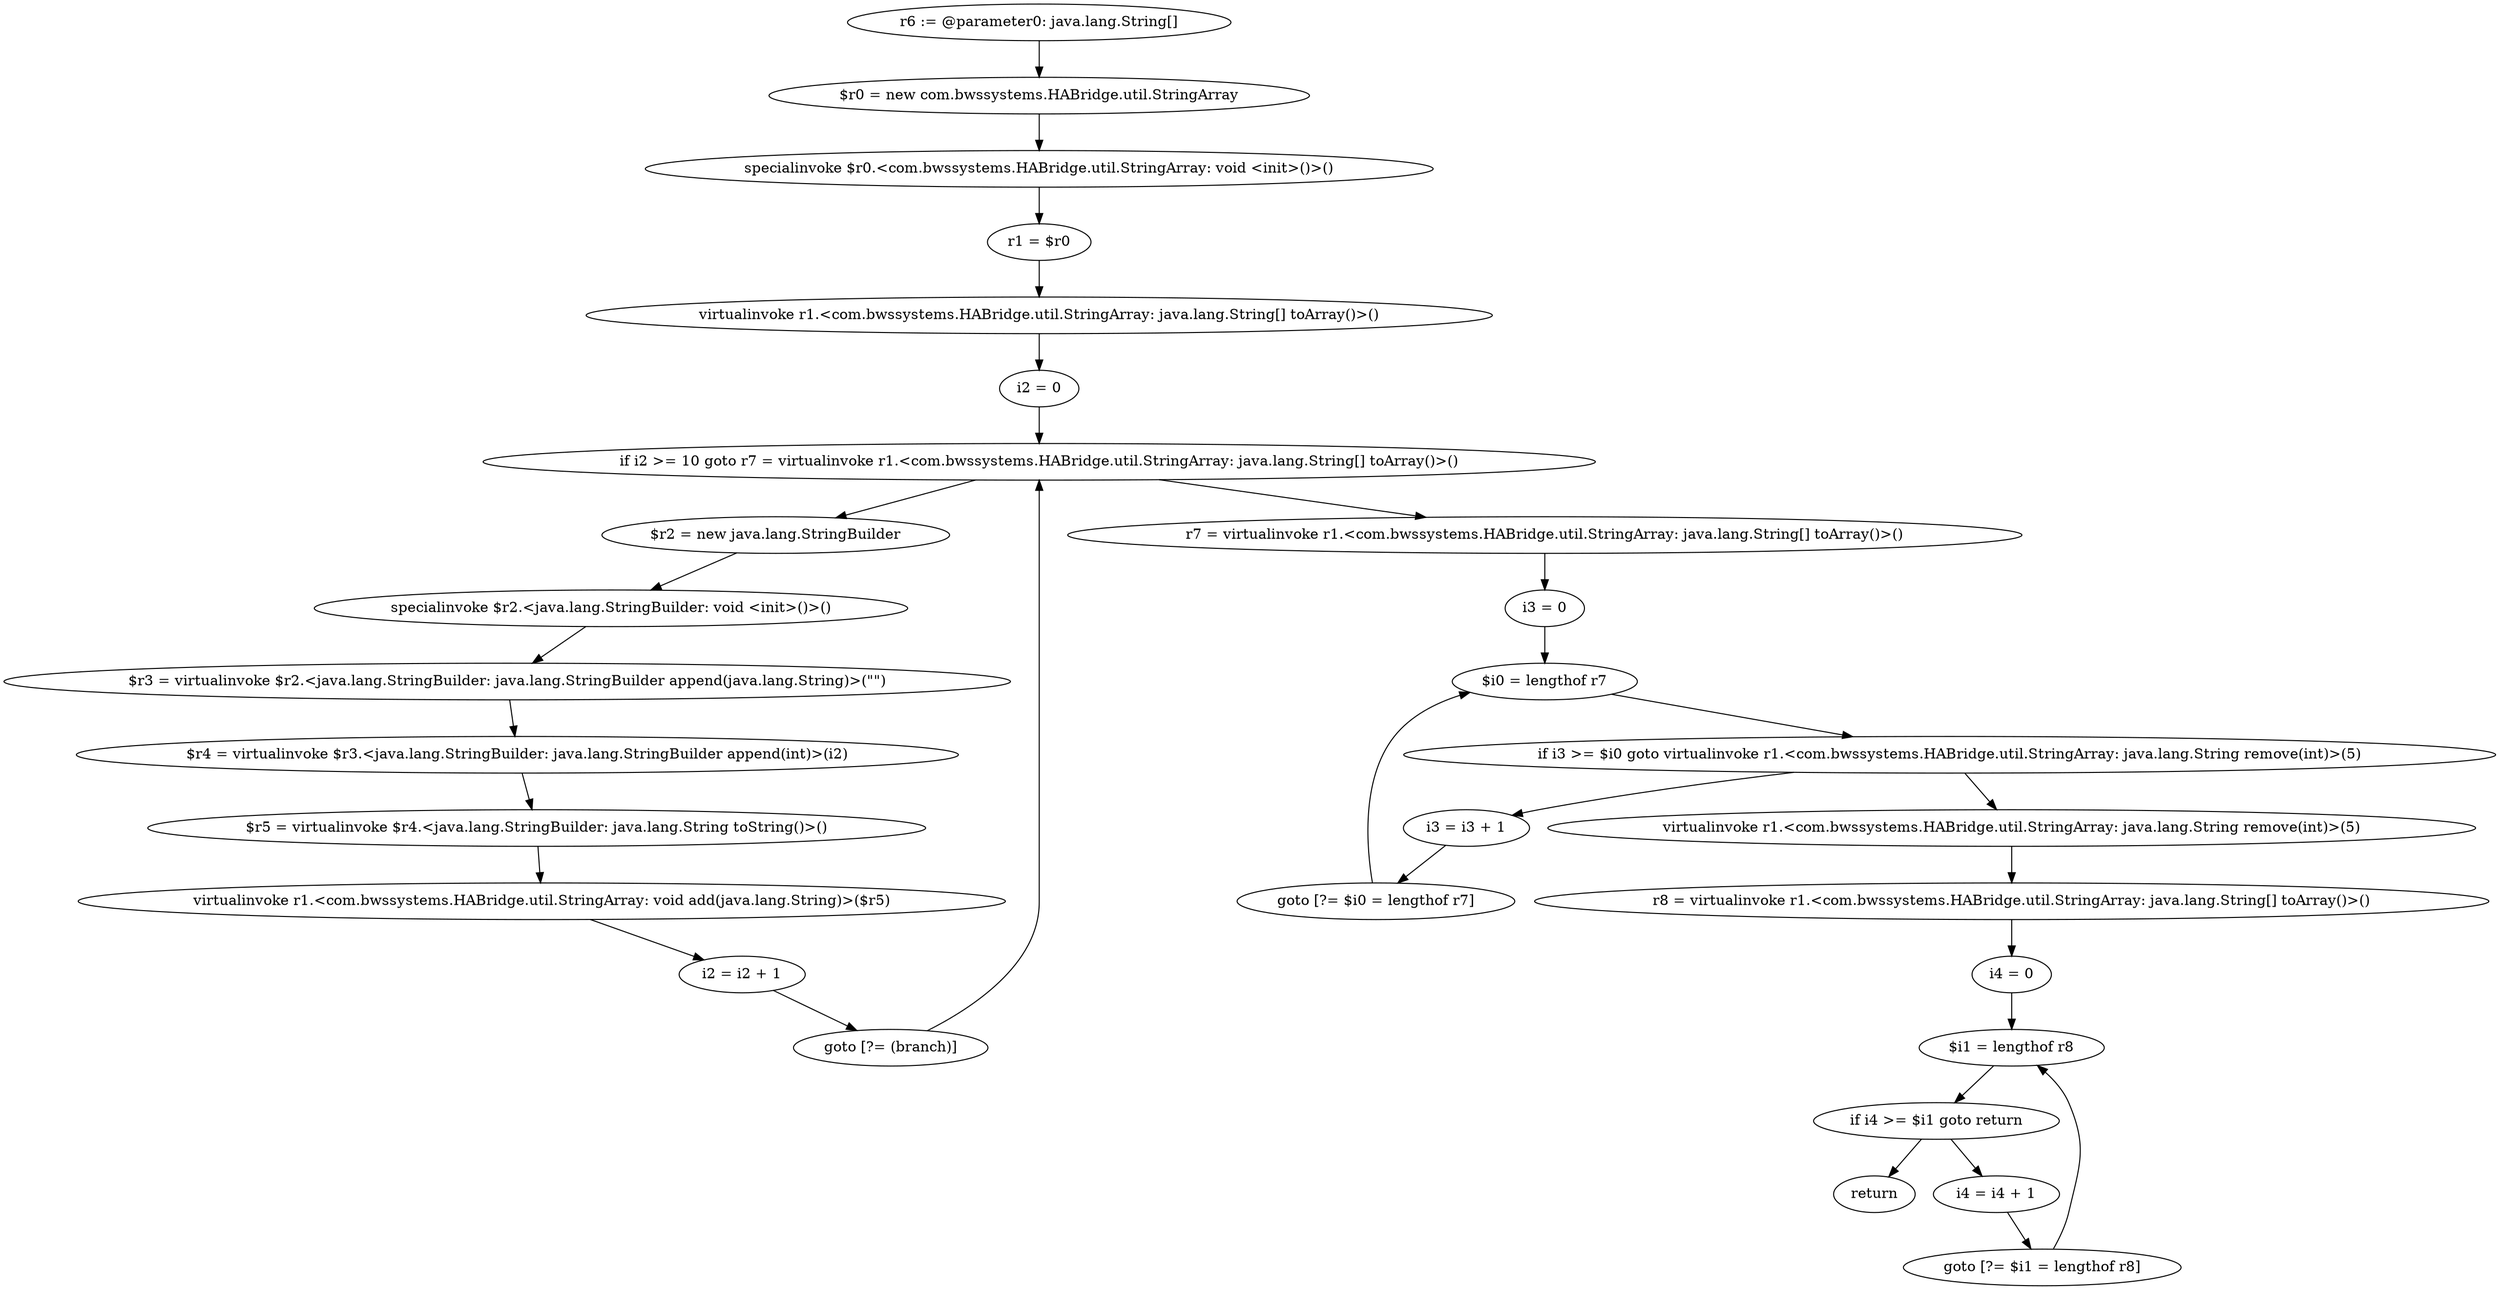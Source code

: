 digraph "unitGraph" {
    "r6 := @parameter0: java.lang.String[]"
    "$r0 = new com.bwssystems.HABridge.util.StringArray"
    "specialinvoke $r0.<com.bwssystems.HABridge.util.StringArray: void <init>()>()"
    "r1 = $r0"
    "virtualinvoke r1.<com.bwssystems.HABridge.util.StringArray: java.lang.String[] toArray()>()"
    "i2 = 0"
    "if i2 >= 10 goto r7 = virtualinvoke r1.<com.bwssystems.HABridge.util.StringArray: java.lang.String[] toArray()>()"
    "$r2 = new java.lang.StringBuilder"
    "specialinvoke $r2.<java.lang.StringBuilder: void <init>()>()"
    "$r3 = virtualinvoke $r2.<java.lang.StringBuilder: java.lang.StringBuilder append(java.lang.String)>(\"\")"
    "$r4 = virtualinvoke $r3.<java.lang.StringBuilder: java.lang.StringBuilder append(int)>(i2)"
    "$r5 = virtualinvoke $r4.<java.lang.StringBuilder: java.lang.String toString()>()"
    "virtualinvoke r1.<com.bwssystems.HABridge.util.StringArray: void add(java.lang.String)>($r5)"
    "i2 = i2 + 1"
    "goto [?= (branch)]"
    "r7 = virtualinvoke r1.<com.bwssystems.HABridge.util.StringArray: java.lang.String[] toArray()>()"
    "i3 = 0"
    "$i0 = lengthof r7"
    "if i3 >= $i0 goto virtualinvoke r1.<com.bwssystems.HABridge.util.StringArray: java.lang.String remove(int)>(5)"
    "i3 = i3 + 1"
    "goto [?= $i0 = lengthof r7]"
    "virtualinvoke r1.<com.bwssystems.HABridge.util.StringArray: java.lang.String remove(int)>(5)"
    "r8 = virtualinvoke r1.<com.bwssystems.HABridge.util.StringArray: java.lang.String[] toArray()>()"
    "i4 = 0"
    "$i1 = lengthof r8"
    "if i4 >= $i1 goto return"
    "i4 = i4 + 1"
    "goto [?= $i1 = lengthof r8]"
    "return"
    "r6 := @parameter0: java.lang.String[]"->"$r0 = new com.bwssystems.HABridge.util.StringArray";
    "$r0 = new com.bwssystems.HABridge.util.StringArray"->"specialinvoke $r0.<com.bwssystems.HABridge.util.StringArray: void <init>()>()";
    "specialinvoke $r0.<com.bwssystems.HABridge.util.StringArray: void <init>()>()"->"r1 = $r0";
    "r1 = $r0"->"virtualinvoke r1.<com.bwssystems.HABridge.util.StringArray: java.lang.String[] toArray()>()";
    "virtualinvoke r1.<com.bwssystems.HABridge.util.StringArray: java.lang.String[] toArray()>()"->"i2 = 0";
    "i2 = 0"->"if i2 >= 10 goto r7 = virtualinvoke r1.<com.bwssystems.HABridge.util.StringArray: java.lang.String[] toArray()>()";
    "if i2 >= 10 goto r7 = virtualinvoke r1.<com.bwssystems.HABridge.util.StringArray: java.lang.String[] toArray()>()"->"$r2 = new java.lang.StringBuilder";
    "if i2 >= 10 goto r7 = virtualinvoke r1.<com.bwssystems.HABridge.util.StringArray: java.lang.String[] toArray()>()"->"r7 = virtualinvoke r1.<com.bwssystems.HABridge.util.StringArray: java.lang.String[] toArray()>()";
    "$r2 = new java.lang.StringBuilder"->"specialinvoke $r2.<java.lang.StringBuilder: void <init>()>()";
    "specialinvoke $r2.<java.lang.StringBuilder: void <init>()>()"->"$r3 = virtualinvoke $r2.<java.lang.StringBuilder: java.lang.StringBuilder append(java.lang.String)>(\"\")";
    "$r3 = virtualinvoke $r2.<java.lang.StringBuilder: java.lang.StringBuilder append(java.lang.String)>(\"\")"->"$r4 = virtualinvoke $r3.<java.lang.StringBuilder: java.lang.StringBuilder append(int)>(i2)";
    "$r4 = virtualinvoke $r3.<java.lang.StringBuilder: java.lang.StringBuilder append(int)>(i2)"->"$r5 = virtualinvoke $r4.<java.lang.StringBuilder: java.lang.String toString()>()";
    "$r5 = virtualinvoke $r4.<java.lang.StringBuilder: java.lang.String toString()>()"->"virtualinvoke r1.<com.bwssystems.HABridge.util.StringArray: void add(java.lang.String)>($r5)";
    "virtualinvoke r1.<com.bwssystems.HABridge.util.StringArray: void add(java.lang.String)>($r5)"->"i2 = i2 + 1";
    "i2 = i2 + 1"->"goto [?= (branch)]";
    "goto [?= (branch)]"->"if i2 >= 10 goto r7 = virtualinvoke r1.<com.bwssystems.HABridge.util.StringArray: java.lang.String[] toArray()>()";
    "r7 = virtualinvoke r1.<com.bwssystems.HABridge.util.StringArray: java.lang.String[] toArray()>()"->"i3 = 0";
    "i3 = 0"->"$i0 = lengthof r7";
    "$i0 = lengthof r7"->"if i3 >= $i0 goto virtualinvoke r1.<com.bwssystems.HABridge.util.StringArray: java.lang.String remove(int)>(5)";
    "if i3 >= $i0 goto virtualinvoke r1.<com.bwssystems.HABridge.util.StringArray: java.lang.String remove(int)>(5)"->"i3 = i3 + 1";
    "if i3 >= $i0 goto virtualinvoke r1.<com.bwssystems.HABridge.util.StringArray: java.lang.String remove(int)>(5)"->"virtualinvoke r1.<com.bwssystems.HABridge.util.StringArray: java.lang.String remove(int)>(5)";
    "i3 = i3 + 1"->"goto [?= $i0 = lengthof r7]";
    "goto [?= $i0 = lengthof r7]"->"$i0 = lengthof r7";
    "virtualinvoke r1.<com.bwssystems.HABridge.util.StringArray: java.lang.String remove(int)>(5)"->"r8 = virtualinvoke r1.<com.bwssystems.HABridge.util.StringArray: java.lang.String[] toArray()>()";
    "r8 = virtualinvoke r1.<com.bwssystems.HABridge.util.StringArray: java.lang.String[] toArray()>()"->"i4 = 0";
    "i4 = 0"->"$i1 = lengthof r8";
    "$i1 = lengthof r8"->"if i4 >= $i1 goto return";
    "if i4 >= $i1 goto return"->"i4 = i4 + 1";
    "if i4 >= $i1 goto return"->"return";
    "i4 = i4 + 1"->"goto [?= $i1 = lengthof r8]";
    "goto [?= $i1 = lengthof r8]"->"$i1 = lengthof r8";
}
